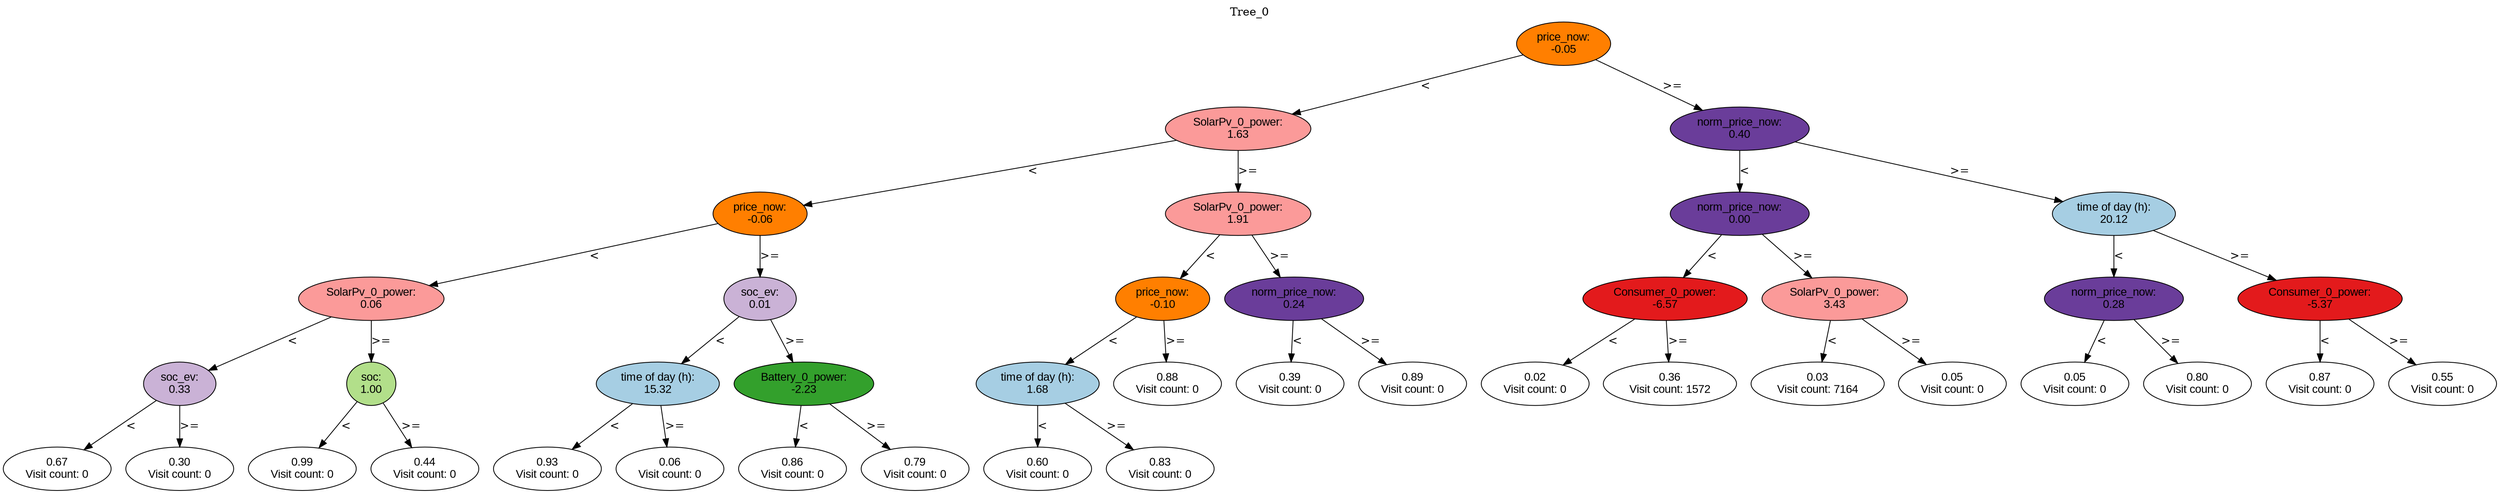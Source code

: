 digraph BST {
    node [fontname="Arial" style=filled colorscheme=paired12];
    0 [ label = "price_now:
-0.05" fillcolor=8];
    1 [ label = "SolarPv_0_power:
1.63" fillcolor=5];
    2 [ label = "price_now:
-0.06" fillcolor=8];
    3 [ label = "SolarPv_0_power:
0.06" fillcolor=5];
    4 [ label = "soc_ev:
0.33" fillcolor=9];
    5 [ label = "0.67
Visit count: 0" fillcolor=white];
    6 [ label = "0.30
Visit count: 0" fillcolor=white];
    7 [ label = "soc:
1.00" fillcolor=3];
    8 [ label = "0.99
Visit count: 0" fillcolor=white];
    9 [ label = "0.44
Visit count: 0" fillcolor=white];
    10 [ label = "soc_ev:
0.01" fillcolor=9];
    11 [ label = "time of day (h):
15.32" fillcolor=1];
    12 [ label = "0.93
Visit count: 0" fillcolor=white];
    13 [ label = "0.06
Visit count: 0" fillcolor=white];
    14 [ label = "Battery_0_power:
-2.23" fillcolor=4];
    15 [ label = "0.86
Visit count: 0" fillcolor=white];
    16 [ label = "0.79
Visit count: 0" fillcolor=white];
    17 [ label = "SolarPv_0_power:
1.91" fillcolor=5];
    18 [ label = "price_now:
-0.10" fillcolor=8];
    19 [ label = "time of day (h):
1.68" fillcolor=1];
    20 [ label = "0.60
Visit count: 0" fillcolor=white];
    21 [ label = "0.83
Visit count: 0" fillcolor=white];
    22 [ label = "0.88
Visit count: 0" fillcolor=white];
    23 [ label = "norm_price_now:
0.24" fillcolor=10];
    24 [ label = "0.39
Visit count: 0" fillcolor=white];
    25 [ label = "0.89
Visit count: 0" fillcolor=white];
    26 [ label = "norm_price_now:
0.40" fillcolor=10];
    27 [ label = "norm_price_now:
0.00" fillcolor=10];
    28 [ label = "Consumer_0_power:
-6.57" fillcolor=6];
    29 [ label = "0.02
Visit count: 0" fillcolor=white];
    30 [ label = "0.36
Visit count: 1572" fillcolor=white];
    31 [ label = "SolarPv_0_power:
3.43" fillcolor=5];
    32 [ label = "0.03
Visit count: 7164" fillcolor=white];
    33 [ label = "0.05
Visit count: 0" fillcolor=white];
    34 [ label = "time of day (h):
20.12" fillcolor=1];
    35 [ label = "norm_price_now:
0.28" fillcolor=10];
    36 [ label = "0.05
Visit count: 0" fillcolor=white];
    37 [ label = "0.80
Visit count: 0" fillcolor=white];
    38 [ label = "Consumer_0_power:
-5.37" fillcolor=6];
    39 [ label = "0.87
Visit count: 0" fillcolor=white];
    40 [ label = "0.55
Visit count: 0" fillcolor=white];

    0  -> 1[ label = "<"];
    0  -> 26[ label = ">="];
    1  -> 2[ label = "<"];
    1  -> 17[ label = ">="];
    2  -> 3[ label = "<"];
    2  -> 10[ label = ">="];
    3  -> 4[ label = "<"];
    3  -> 7[ label = ">="];
    4  -> 5[ label = "<"];
    4  -> 6[ label = ">="];
    7  -> 8[ label = "<"];
    7  -> 9[ label = ">="];
    10  -> 11[ label = "<"];
    10  -> 14[ label = ">="];
    11  -> 12[ label = "<"];
    11  -> 13[ label = ">="];
    14  -> 15[ label = "<"];
    14  -> 16[ label = ">="];
    17  -> 18[ label = "<"];
    17  -> 23[ label = ">="];
    18  -> 19[ label = "<"];
    18  -> 22[ label = ">="];
    19  -> 20[ label = "<"];
    19  -> 21[ label = ">="];
    23  -> 24[ label = "<"];
    23  -> 25[ label = ">="];
    26  -> 27[ label = "<"];
    26  -> 34[ label = ">="];
    27  -> 28[ label = "<"];
    27  -> 31[ label = ">="];
    28  -> 29[ label = "<"];
    28  -> 30[ label = ">="];
    31  -> 32[ label = "<"];
    31  -> 33[ label = ">="];
    34  -> 35[ label = "<"];
    34  -> 38[ label = ">="];
    35  -> 36[ label = "<"];
    35  -> 37[ label = ">="];
    38  -> 39[ label = "<"];
    38  -> 40[ label = ">="];

    labelloc="t";
    label="Tree_0";
}